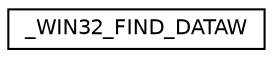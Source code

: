 digraph G
{
  edge [fontname="Helvetica",fontsize="10",labelfontname="Helvetica",labelfontsize="10"];
  node [fontname="Helvetica",fontsize="10",shape=record];
  rankdir="LR";
  Node1 [label="_WIN32_FIND_DATAW",height=0.2,width=0.4,color="black", fillcolor="white", style="filled",URL="$struct___w_i_n32___f_i_n_d___d_a_t_a_w.html"];
}
